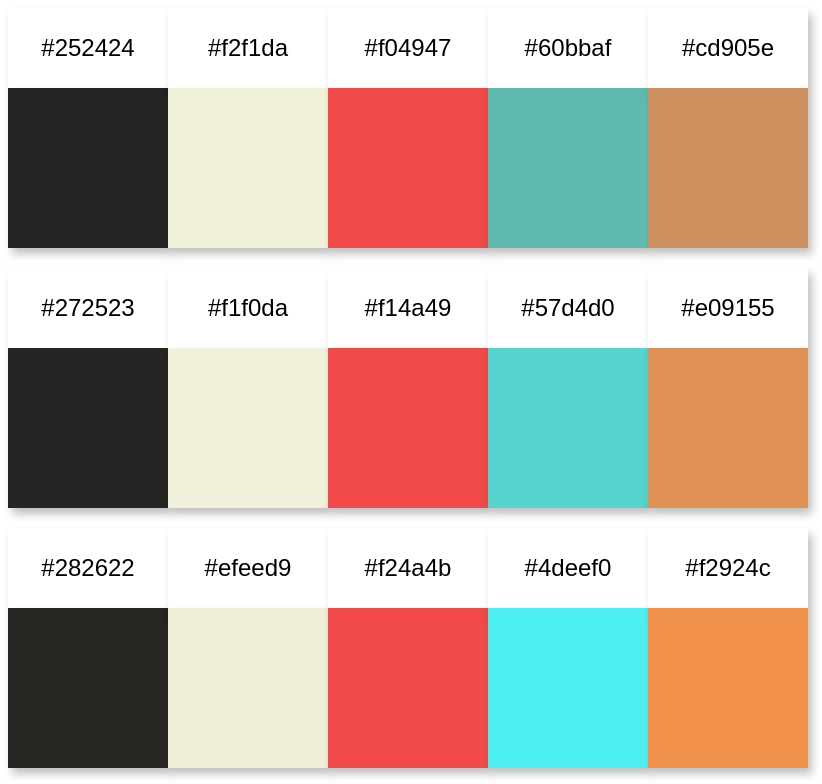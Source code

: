 <mxfile version="21.6.8" type="device">
  <diagram name="Страница — 1" id="uyU0utRxgrIfPwH5R2QK">
    <mxGraphModel dx="712" dy="852" grid="1" gridSize="10" guides="1" tooltips="1" connect="1" arrows="1" fold="1" page="1" pageScale="1" pageWidth="827" pageHeight="1169" math="0" shadow="0">
      <root>
        <mxCell id="0" />
        <mxCell id="1" parent="0" />
        <mxCell id="EqHUoWuTJfLzt4-MMqpr-1" value="#252424" style="rounded=0;whiteSpace=wrap;html=1;shadow=1;strokeColor=none;" vertex="1" parent="1">
          <mxGeometry x="80" y="120" width="80" height="40" as="geometry" />
        </mxCell>
        <mxCell id="EqHUoWuTJfLzt4-MMqpr-2" value="" style="rounded=0;whiteSpace=wrap;html=1;fillColor=#252424;shadow=1;strokeColor=none;" vertex="1" parent="1">
          <mxGeometry x="80" y="160" width="80" height="80" as="geometry" />
        </mxCell>
        <mxCell id="EqHUoWuTJfLzt4-MMqpr-3" value="#f2f1da" style="rounded=0;whiteSpace=wrap;html=1;shadow=1;strokeColor=none;" vertex="1" parent="1">
          <mxGeometry x="160" y="120" width="80" height="40" as="geometry" />
        </mxCell>
        <mxCell id="EqHUoWuTJfLzt4-MMqpr-4" value="" style="rounded=0;whiteSpace=wrap;html=1;fillColor=#f2f1da;shadow=1;strokeColor=none;" vertex="1" parent="1">
          <mxGeometry x="160" y="160" width="80" height="80" as="geometry" />
        </mxCell>
        <mxCell id="EqHUoWuTJfLzt4-MMqpr-5" value="#f04947" style="rounded=0;whiteSpace=wrap;html=1;shadow=1;strokeColor=none;" vertex="1" parent="1">
          <mxGeometry x="240" y="120" width="80" height="40" as="geometry" />
        </mxCell>
        <mxCell id="EqHUoWuTJfLzt4-MMqpr-6" value="" style="rounded=0;whiteSpace=wrap;html=1;fillColor=#f04947;shadow=1;strokeColor=none;" vertex="1" parent="1">
          <mxGeometry x="240" y="160" width="80" height="80" as="geometry" />
        </mxCell>
        <mxCell id="EqHUoWuTJfLzt4-MMqpr-7" value="#60bbaf" style="rounded=0;whiteSpace=wrap;html=1;shadow=1;strokeColor=none;" vertex="1" parent="1">
          <mxGeometry x="320" y="120" width="80" height="40" as="geometry" />
        </mxCell>
        <mxCell id="EqHUoWuTJfLzt4-MMqpr-8" value="" style="rounded=0;whiteSpace=wrap;html=1;fillColor=#60bbaf;shadow=1;strokeColor=none;" vertex="1" parent="1">
          <mxGeometry x="320" y="160" width="80" height="80" as="geometry" />
        </mxCell>
        <mxCell id="EqHUoWuTJfLzt4-MMqpr-9" value="#cd905e" style="rounded=0;whiteSpace=wrap;html=1;shadow=1;strokeColor=none;" vertex="1" parent="1">
          <mxGeometry x="400" y="120" width="80" height="40" as="geometry" />
        </mxCell>
        <mxCell id="EqHUoWuTJfLzt4-MMqpr-10" value="" style="rounded=0;whiteSpace=wrap;html=1;fillColor=#cd905e;shadow=1;strokeColor=none;" vertex="1" parent="1">
          <mxGeometry x="400" y="160" width="80" height="80" as="geometry" />
        </mxCell>
        <mxCell id="EqHUoWuTJfLzt4-MMqpr-11" value="#282622" style="rounded=0;whiteSpace=wrap;html=1;shadow=1;strokeColor=none;" vertex="1" parent="1">
          <mxGeometry x="80" y="380" width="80" height="40" as="geometry" />
        </mxCell>
        <mxCell id="EqHUoWuTJfLzt4-MMqpr-12" value="" style="rounded=0;whiteSpace=wrap;html=1;fillColor=#282622;shadow=1;strokeColor=none;" vertex="1" parent="1">
          <mxGeometry x="80" y="420" width="80" height="80" as="geometry" />
        </mxCell>
        <mxCell id="EqHUoWuTJfLzt4-MMqpr-13" value="#efeed9" style="rounded=0;whiteSpace=wrap;html=1;shadow=1;strokeColor=none;" vertex="1" parent="1">
          <mxGeometry x="160" y="380" width="80" height="40" as="geometry" />
        </mxCell>
        <mxCell id="EqHUoWuTJfLzt4-MMqpr-14" value="" style="rounded=0;whiteSpace=wrap;html=1;fillColor=#efeed9;shadow=1;strokeColor=none;" vertex="1" parent="1">
          <mxGeometry x="160" y="420" width="80" height="80" as="geometry" />
        </mxCell>
        <mxCell id="EqHUoWuTJfLzt4-MMqpr-15" value="#f24a4b" style="rounded=0;whiteSpace=wrap;html=1;shadow=1;strokeColor=none;" vertex="1" parent="1">
          <mxGeometry x="240" y="380" width="80" height="40" as="geometry" />
        </mxCell>
        <mxCell id="EqHUoWuTJfLzt4-MMqpr-16" value="" style="rounded=0;whiteSpace=wrap;html=1;fillColor=#f24a4b;shadow=1;strokeColor=none;" vertex="1" parent="1">
          <mxGeometry x="240" y="420" width="80" height="80" as="geometry" />
        </mxCell>
        <mxCell id="EqHUoWuTJfLzt4-MMqpr-17" value="#4deef0" style="rounded=0;whiteSpace=wrap;html=1;shadow=1;strokeColor=none;" vertex="1" parent="1">
          <mxGeometry x="320" y="380" width="80" height="40" as="geometry" />
        </mxCell>
        <mxCell id="EqHUoWuTJfLzt4-MMqpr-18" value="" style="rounded=0;whiteSpace=wrap;html=1;fillColor=#4deef0;shadow=1;strokeColor=none;" vertex="1" parent="1">
          <mxGeometry x="320" y="420" width="80" height="80" as="geometry" />
        </mxCell>
        <mxCell id="EqHUoWuTJfLzt4-MMqpr-19" value="#f2924c" style="rounded=0;whiteSpace=wrap;html=1;shadow=1;strokeColor=none;" vertex="1" parent="1">
          <mxGeometry x="400" y="380" width="80" height="40" as="geometry" />
        </mxCell>
        <mxCell id="EqHUoWuTJfLzt4-MMqpr-20" value="" style="rounded=0;whiteSpace=wrap;html=1;fillColor=#f2924c;shadow=1;strokeColor=none;" vertex="1" parent="1">
          <mxGeometry x="400" y="420" width="80" height="80" as="geometry" />
        </mxCell>
        <mxCell id="EqHUoWuTJfLzt4-MMqpr-21" value="#272523" style="rounded=0;whiteSpace=wrap;html=1;shadow=1;strokeColor=none;" vertex="1" parent="1">
          <mxGeometry x="80" y="250" width="80" height="40" as="geometry" />
        </mxCell>
        <mxCell id="EqHUoWuTJfLzt4-MMqpr-22" value="" style="rounded=0;whiteSpace=wrap;html=1;fillColor=#272523;shadow=1;strokeColor=none;" vertex="1" parent="1">
          <mxGeometry x="80" y="290" width="80" height="80" as="geometry" />
        </mxCell>
        <mxCell id="EqHUoWuTJfLzt4-MMqpr-23" value="#f1f0da" style="rounded=0;whiteSpace=wrap;html=1;shadow=1;strokeColor=none;" vertex="1" parent="1">
          <mxGeometry x="160" y="250" width="80" height="40" as="geometry" />
        </mxCell>
        <mxCell id="EqHUoWuTJfLzt4-MMqpr-24" value="" style="rounded=0;whiteSpace=wrap;html=1;fillColor=#f1f0da;shadow=1;strokeColor=none;" vertex="1" parent="1">
          <mxGeometry x="160" y="290" width="80" height="80" as="geometry" />
        </mxCell>
        <mxCell id="EqHUoWuTJfLzt4-MMqpr-25" value="#f14a49" style="rounded=0;whiteSpace=wrap;html=1;shadow=1;strokeColor=none;" vertex="1" parent="1">
          <mxGeometry x="240" y="250" width="80" height="40" as="geometry" />
        </mxCell>
        <mxCell id="EqHUoWuTJfLzt4-MMqpr-26" value="" style="rounded=0;whiteSpace=wrap;html=1;fillColor=#f14a49;shadow=1;strokeColor=none;" vertex="1" parent="1">
          <mxGeometry x="240" y="290" width="80" height="80" as="geometry" />
        </mxCell>
        <mxCell id="EqHUoWuTJfLzt4-MMqpr-27" value="#57d4d0" style="rounded=0;whiteSpace=wrap;html=1;shadow=1;strokeColor=none;" vertex="1" parent="1">
          <mxGeometry x="320" y="250" width="80" height="40" as="geometry" />
        </mxCell>
        <mxCell id="EqHUoWuTJfLzt4-MMqpr-28" value="" style="rounded=0;whiteSpace=wrap;html=1;fillColor=#57d4d0;shadow=1;strokeColor=none;" vertex="1" parent="1">
          <mxGeometry x="320" y="290" width="80" height="80" as="geometry" />
        </mxCell>
        <mxCell id="EqHUoWuTJfLzt4-MMqpr-29" value="#e09155" style="rounded=0;whiteSpace=wrap;html=1;shadow=1;strokeColor=none;" vertex="1" parent="1">
          <mxGeometry x="400" y="250" width="80" height="40" as="geometry" />
        </mxCell>
        <mxCell id="EqHUoWuTJfLzt4-MMqpr-30" value="" style="rounded=0;whiteSpace=wrap;html=1;fillColor=#e09155;shadow=1;strokeColor=none;" vertex="1" parent="1">
          <mxGeometry x="400" y="290" width="80" height="80" as="geometry" />
        </mxCell>
      </root>
    </mxGraphModel>
  </diagram>
</mxfile>
